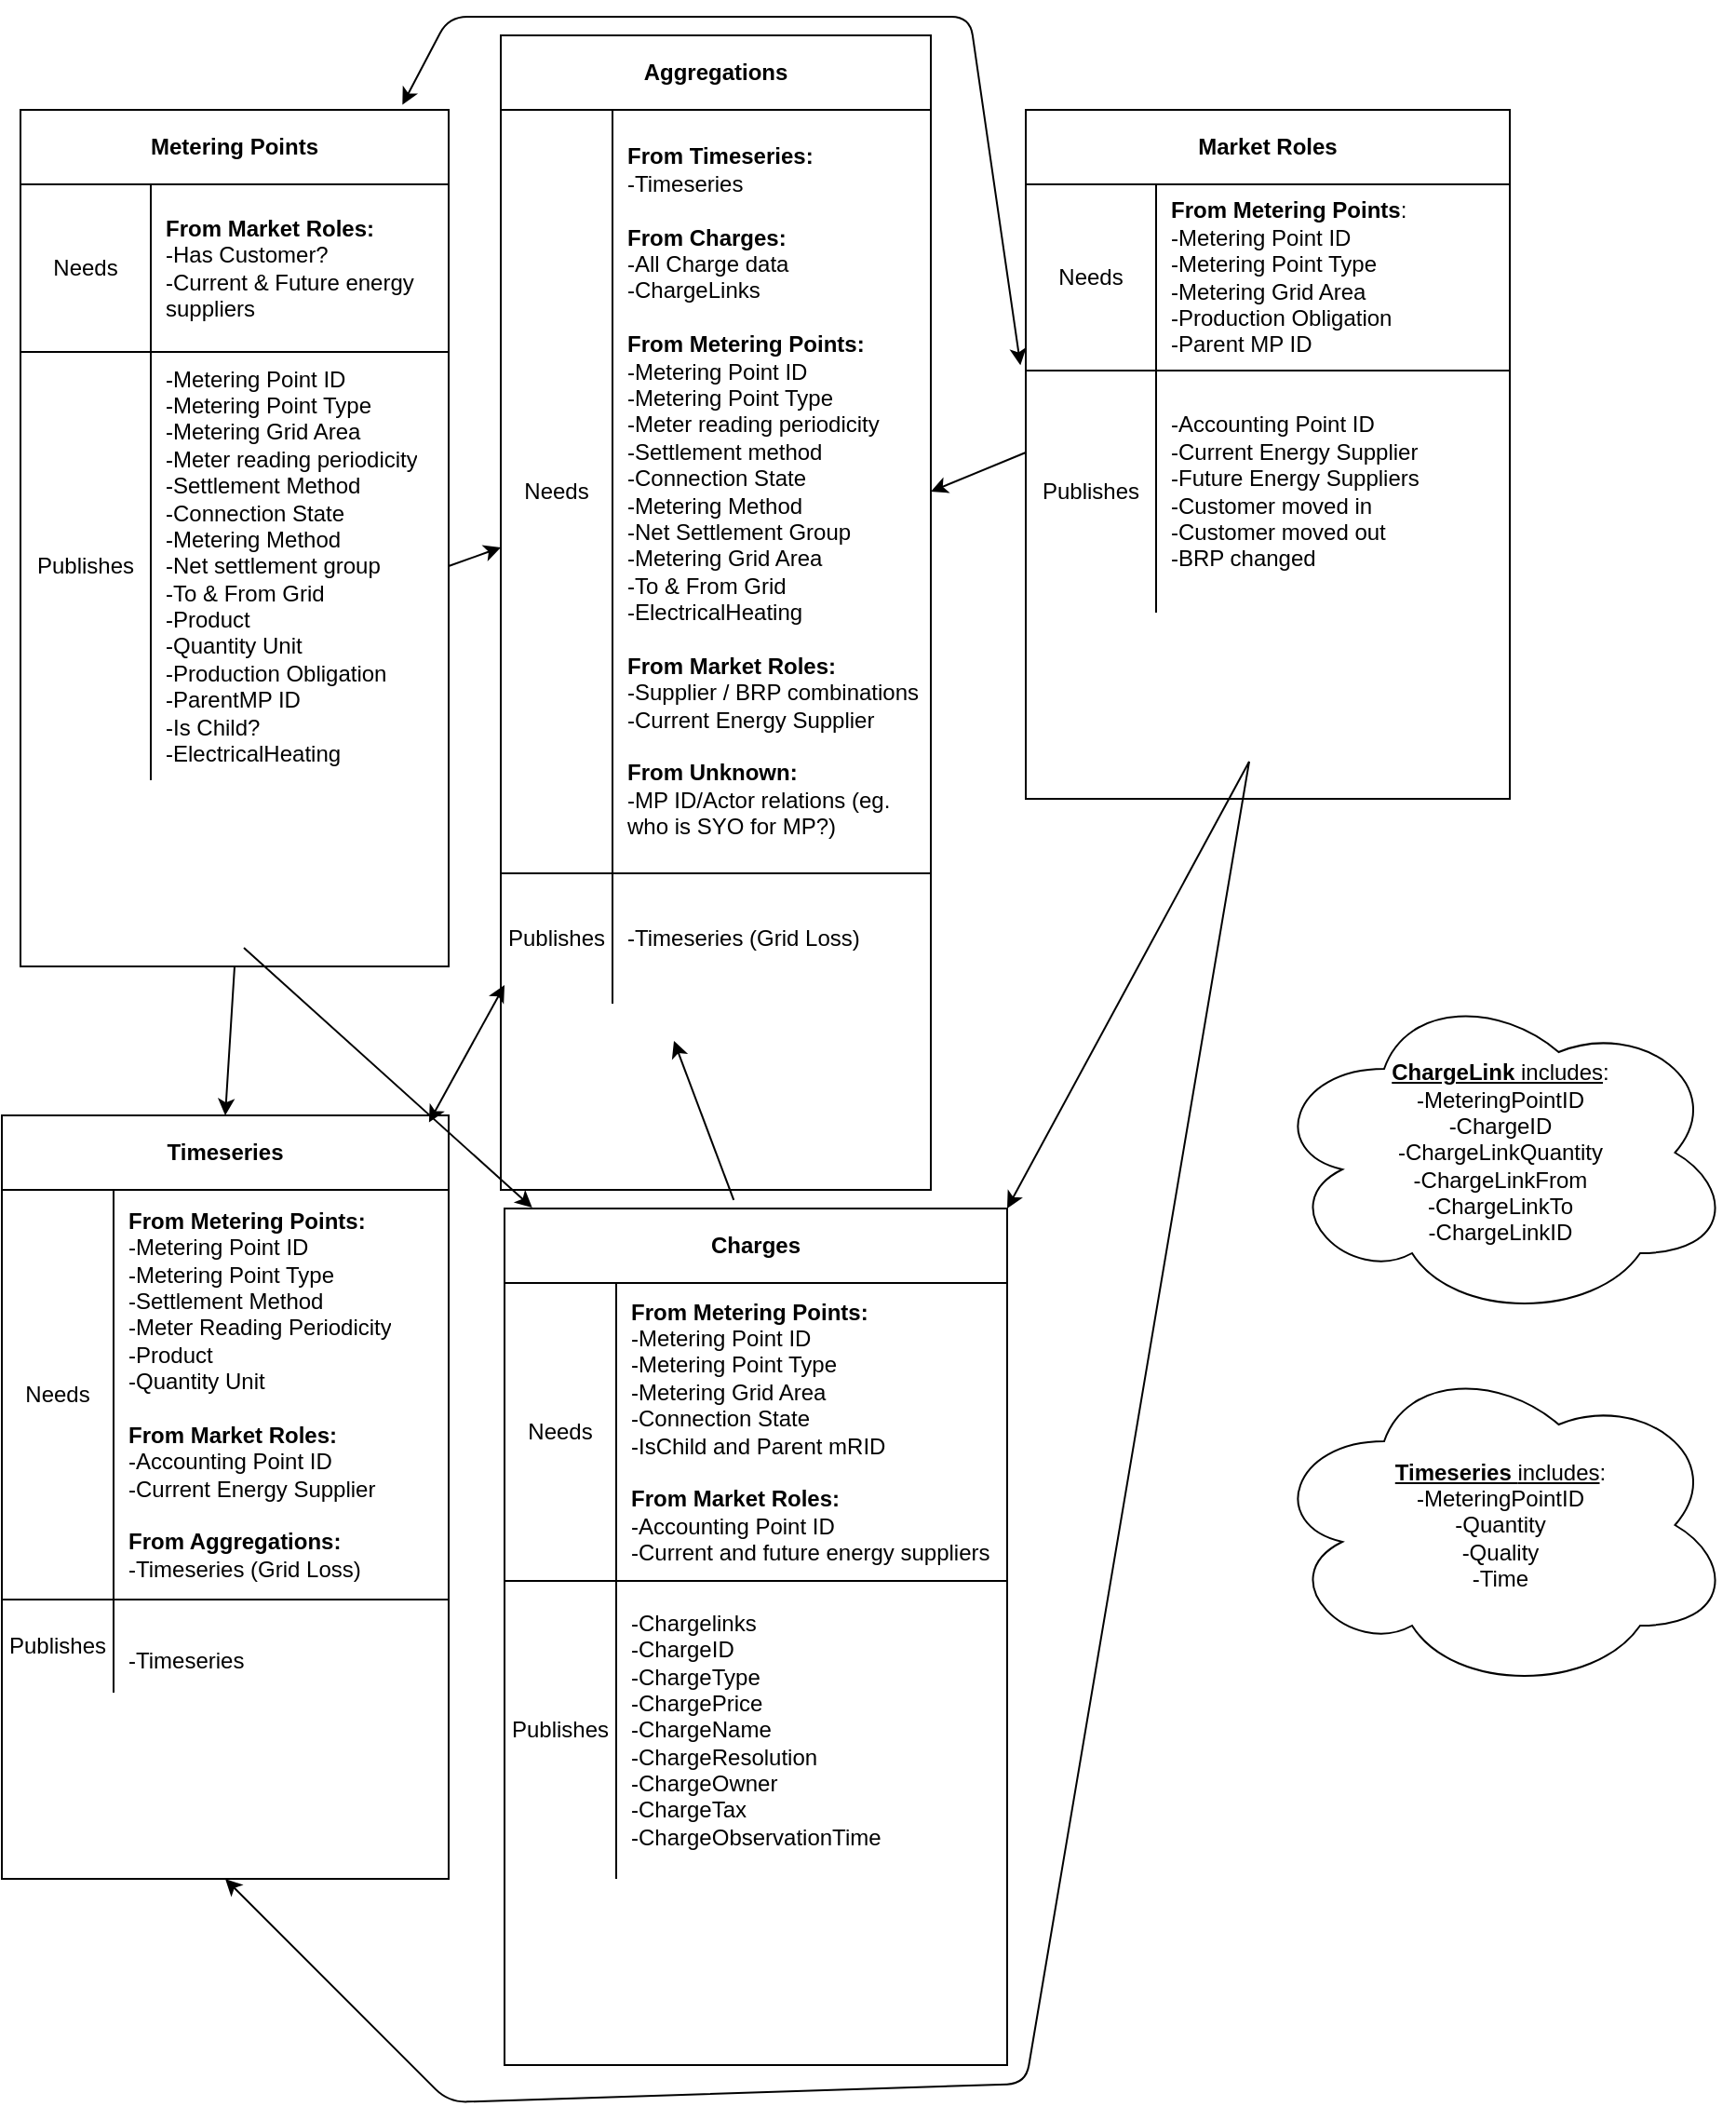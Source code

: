 <mxfile version="14.7.1" type="device"><diagram id="92r15I72fb07YGjZy0iK" name="Page-1"><mxGraphModel dx="2176" dy="1956" grid="1" gridSize="10" guides="1" tooltips="1" connect="1" arrows="1" fold="1" page="1" pageScale="1" pageWidth="827" pageHeight="1169" math="0" shadow="0"><root><mxCell id="0"/><mxCell id="1" parent="0"/><mxCell id="Mabt-3Se4oyptyURrfW0-4" value="Metering Points" style="shape=table;html=1;whiteSpace=wrap;startSize=40;container=1;collapsible=0;childLayout=tableLayout;fixedRows=1;rowLines=0;fontStyle=1;align=center;" parent="1" vertex="1"><mxGeometry x="40" y="20" width="230" height="460" as="geometry"/></mxCell><mxCell id="Mabt-3Se4oyptyURrfW0-5" value="" style="shape=partialRectangle;html=1;whiteSpace=wrap;collapsible=0;dropTarget=0;pointerEvents=0;fillColor=none;top=0;left=0;bottom=1;right=0;points=[[0,0.5],[1,0.5]];portConstraint=eastwest;" parent="Mabt-3Se4oyptyURrfW0-4" vertex="1"><mxGeometry y="40" width="230" height="90" as="geometry"/></mxCell><mxCell id="Mabt-3Se4oyptyURrfW0-6" value="Needs" style="shape=partialRectangle;html=1;whiteSpace=wrap;connectable=0;fillColor=none;top=0;left=0;bottom=0;right=0;overflow=hidden;" parent="Mabt-3Se4oyptyURrfW0-5" vertex="1"><mxGeometry width="70" height="90" as="geometry"/></mxCell><mxCell id="Mabt-3Se4oyptyURrfW0-7" value="&lt;b&gt;From Market Roles:&lt;/b&gt;&lt;br&gt;-Has Customer?&lt;br&gt;-Current &amp;amp; Future energy suppliers" style="shape=partialRectangle;html=1;whiteSpace=wrap;connectable=0;fillColor=none;top=0;left=0;bottom=0;right=0;align=left;spacingLeft=6;overflow=hidden;" parent="Mabt-3Se4oyptyURrfW0-5" vertex="1"><mxGeometry x="70" width="160" height="90" as="geometry"/></mxCell><mxCell id="Mabt-3Se4oyptyURrfW0-8" value="" style="shape=partialRectangle;html=1;whiteSpace=wrap;collapsible=0;dropTarget=0;pointerEvents=0;fillColor=none;top=0;left=0;bottom=0;right=0;points=[[0,0.5],[1,0.5]];portConstraint=eastwest;" parent="Mabt-3Se4oyptyURrfW0-4" vertex="1"><mxGeometry y="130" width="230" height="230" as="geometry"/></mxCell><mxCell id="Mabt-3Se4oyptyURrfW0-9" value="Publishes" style="shape=partialRectangle;html=1;whiteSpace=wrap;connectable=0;fillColor=none;top=0;left=0;bottom=0;right=0;overflow=hidden;" parent="Mabt-3Se4oyptyURrfW0-8" vertex="1"><mxGeometry width="70" height="230" as="geometry"/></mxCell><mxCell id="Mabt-3Se4oyptyURrfW0-10" value="-Metering Point ID&lt;br&gt;-Metering Point Type&lt;br&gt;-Metering Grid Area&lt;br&gt;-Meter reading periodicity&lt;br&gt;-Settlement Method&lt;br&gt;-Connection State&lt;br&gt;-Metering Method&lt;br&gt;-Net settlement group&lt;br&gt;-To &amp;amp; From Grid&lt;br&gt;-Product&lt;br&gt;-Quantity Unit&lt;br&gt;-Production Obligation&lt;br&gt;-ParentMP ID&lt;br&gt;-Is Child?&lt;br&gt;-ElectricalHeating" style="shape=partialRectangle;html=1;whiteSpace=wrap;connectable=0;fillColor=none;top=0;left=0;bottom=0;right=0;align=left;spacingLeft=6;overflow=hidden;" parent="Mabt-3Se4oyptyURrfW0-8" vertex="1"><mxGeometry x="70" width="160" height="230" as="geometry"/></mxCell><mxCell id="Mabt-3Se4oyptyURrfW0-14" value="Aggregations" style="shape=table;html=1;whiteSpace=wrap;startSize=40;container=1;collapsible=0;childLayout=tableLayout;fixedRows=1;rowLines=0;fontStyle=1;align=center;" parent="1" vertex="1"><mxGeometry x="298" y="-20" width="231" height="620" as="geometry"/></mxCell><mxCell id="Mabt-3Se4oyptyURrfW0-15" value="" style="shape=partialRectangle;html=1;whiteSpace=wrap;collapsible=0;dropTarget=0;pointerEvents=0;fillColor=none;top=0;left=0;bottom=1;right=0;points=[[0,0.5],[1,0.5]];portConstraint=eastwest;" parent="Mabt-3Se4oyptyURrfW0-14" vertex="1"><mxGeometry y="40" width="231" height="410" as="geometry"/></mxCell><mxCell id="Mabt-3Se4oyptyURrfW0-16" value="Needs" style="shape=partialRectangle;html=1;whiteSpace=wrap;connectable=0;fillColor=none;top=0;left=0;bottom=0;right=0;overflow=hidden;" parent="Mabt-3Se4oyptyURrfW0-15" vertex="1"><mxGeometry width="60" height="410" as="geometry"/></mxCell><mxCell id="Mabt-3Se4oyptyURrfW0-17" value="&lt;b&gt;From Timeseries:&lt;/b&gt;&lt;br&gt;-Timeseries&lt;br&gt;&lt;br&gt;&lt;b&gt;From Charges:&lt;/b&gt;&lt;br&gt;-All Charge data&lt;br&gt;-ChargeLinks&lt;br&gt;&lt;br&gt;&lt;b&gt;From Metering Points:&lt;/b&gt;&lt;br&gt;-Metering Point ID&lt;br&gt;-Metering Point Type&lt;br&gt;-Meter reading periodicity&lt;br&gt;-Settlement method&lt;br&gt;-Connection State&lt;br&gt;-Metering Method&lt;br&gt;-Net Settlement Group&lt;br&gt;-Metering Grid Area&lt;br&gt;-To &amp;amp; From Grid&lt;br&gt;-ElectricalHeating&lt;br&gt;&lt;br&gt;&lt;b&gt;From Market Roles:&lt;/b&gt;&lt;br&gt;-Supplier / BRP combinations&lt;br&gt;-Current Energy Supplier&lt;br&gt;&lt;br&gt;&lt;b&gt;From Unknown:&lt;br&gt;&lt;/b&gt;-MP ID/Actor relations (eg. who is SYO for MP?)" style="shape=partialRectangle;html=1;whiteSpace=wrap;connectable=0;fillColor=none;top=0;left=0;bottom=0;right=0;align=left;spacingLeft=6;overflow=hidden;" parent="Mabt-3Se4oyptyURrfW0-15" vertex="1"><mxGeometry x="60" width="171" height="410" as="geometry"/></mxCell><mxCell id="Mabt-3Se4oyptyURrfW0-18" value="" style="shape=partialRectangle;html=1;whiteSpace=wrap;collapsible=0;dropTarget=0;pointerEvents=0;fillColor=none;top=0;left=0;bottom=0;right=0;points=[[0,0.5],[1,0.5]];portConstraint=eastwest;" parent="Mabt-3Se4oyptyURrfW0-14" vertex="1"><mxGeometry y="450" width="231" height="70" as="geometry"/></mxCell><mxCell id="Mabt-3Se4oyptyURrfW0-19" value="Publishes" style="shape=partialRectangle;html=1;whiteSpace=wrap;connectable=0;fillColor=none;top=0;left=0;bottom=0;right=0;overflow=hidden;" parent="Mabt-3Se4oyptyURrfW0-18" vertex="1"><mxGeometry width="60" height="70" as="geometry"/></mxCell><mxCell id="Mabt-3Se4oyptyURrfW0-20" value="-Timeseries (Grid Loss)" style="shape=partialRectangle;html=1;whiteSpace=wrap;connectable=0;fillColor=none;top=0;left=0;bottom=0;right=0;align=left;spacingLeft=6;overflow=hidden;" parent="Mabt-3Se4oyptyURrfW0-18" vertex="1"><mxGeometry x="60" width="171" height="70" as="geometry"/></mxCell><mxCell id="Mabt-3Se4oyptyURrfW0-21" value="Market Roles" style="shape=table;html=1;whiteSpace=wrap;startSize=40;container=1;collapsible=0;childLayout=tableLayout;fixedRows=1;rowLines=0;fontStyle=1;align=center;" parent="1" vertex="1"><mxGeometry x="580" y="20" width="260" height="370" as="geometry"/></mxCell><mxCell id="Mabt-3Se4oyptyURrfW0-22" value="" style="shape=partialRectangle;html=1;whiteSpace=wrap;collapsible=0;dropTarget=0;pointerEvents=0;fillColor=none;top=0;left=0;bottom=1;right=0;points=[[0,0.5],[1,0.5]];portConstraint=eastwest;" parent="Mabt-3Se4oyptyURrfW0-21" vertex="1"><mxGeometry y="40" width="260" height="100" as="geometry"/></mxCell><mxCell id="Mabt-3Se4oyptyURrfW0-23" value="Needs" style="shape=partialRectangle;html=1;whiteSpace=wrap;connectable=0;fillColor=none;top=0;left=0;bottom=0;right=0;overflow=hidden;" parent="Mabt-3Se4oyptyURrfW0-22" vertex="1"><mxGeometry width="70" height="100" as="geometry"/></mxCell><mxCell id="Mabt-3Se4oyptyURrfW0-24" value="&lt;b&gt;From Metering Points&lt;/b&gt;:&lt;br&gt;-Metering Point ID&lt;br&gt;-Metering Point Type&lt;br&gt;-Metering Grid Area&lt;br&gt;-Production Obligation&lt;br&gt;-Parent MP ID" style="shape=partialRectangle;html=1;whiteSpace=wrap;connectable=0;fillColor=none;top=0;left=0;bottom=0;right=0;align=left;spacingLeft=6;overflow=hidden;" parent="Mabt-3Se4oyptyURrfW0-22" vertex="1"><mxGeometry x="70" width="190" height="100" as="geometry"/></mxCell><mxCell id="Mabt-3Se4oyptyURrfW0-25" value="" style="shape=partialRectangle;html=1;whiteSpace=wrap;collapsible=0;dropTarget=0;pointerEvents=0;fillColor=none;top=0;left=0;bottom=0;right=0;points=[[0,0.5],[1,0.5]];portConstraint=eastwest;" parent="Mabt-3Se4oyptyURrfW0-21" vertex="1"><mxGeometry y="140" width="260" height="130" as="geometry"/></mxCell><mxCell id="Mabt-3Se4oyptyURrfW0-26" value="Publishes" style="shape=partialRectangle;html=1;whiteSpace=wrap;connectable=0;fillColor=none;top=0;left=0;bottom=0;right=0;overflow=hidden;" parent="Mabt-3Se4oyptyURrfW0-25" vertex="1"><mxGeometry width="70" height="130" as="geometry"/></mxCell><mxCell id="Mabt-3Se4oyptyURrfW0-27" value="-Accounting Point ID&lt;br&gt;-Current Energy Supplier&lt;br&gt;-Future Energy Suppliers&lt;br&gt;-Customer moved in&lt;br&gt;-Customer moved out&lt;br&gt;-BRP changed" style="shape=partialRectangle;html=1;whiteSpace=wrap;connectable=0;fillColor=none;top=0;left=0;bottom=0;right=0;align=left;spacingLeft=6;overflow=hidden;" parent="Mabt-3Se4oyptyURrfW0-25" vertex="1"><mxGeometry x="70" width="190" height="130" as="geometry"/></mxCell><mxCell id="Mabt-3Se4oyptyURrfW0-28" value="Timeseries" style="shape=table;html=1;whiteSpace=wrap;startSize=40;container=1;collapsible=0;childLayout=tableLayout;fixedRows=1;rowLines=0;fontStyle=1;align=center;" parent="1" vertex="1"><mxGeometry x="30" y="560" width="240" height="410" as="geometry"/></mxCell><mxCell id="Mabt-3Se4oyptyURrfW0-29" value="" style="shape=partialRectangle;html=1;whiteSpace=wrap;collapsible=0;dropTarget=0;pointerEvents=0;fillColor=none;top=0;left=0;bottom=1;right=0;points=[[0,0.5],[1,0.5]];portConstraint=eastwest;" parent="Mabt-3Se4oyptyURrfW0-28" vertex="1"><mxGeometry y="40" width="240" height="220" as="geometry"/></mxCell><mxCell id="Mabt-3Se4oyptyURrfW0-30" value="Needs" style="shape=partialRectangle;html=1;whiteSpace=wrap;connectable=0;fillColor=none;top=0;left=0;bottom=0;right=0;overflow=hidden;" parent="Mabt-3Se4oyptyURrfW0-29" vertex="1"><mxGeometry width="60" height="220" as="geometry"/></mxCell><mxCell id="Mabt-3Se4oyptyURrfW0-31" value="&lt;b&gt;From Metering Points:&lt;/b&gt;&lt;br&gt;-Metering Point ID&lt;br&gt;-Metering Point Type&lt;br&gt;-Settlement Method&lt;br&gt;-Meter Reading Periodicity&lt;br&gt;-Product&lt;br&gt;-Quantity Unit&lt;br&gt;&lt;br&gt;&lt;b&gt;From Market Roles:&lt;br&gt;&lt;/b&gt;-Accounting Point ID&lt;br&gt;-Current Energy Supplier&lt;br&gt;&lt;br&gt;&lt;b&gt;From Aggregations:&lt;br&gt;&lt;/b&gt;-Timeseries (Grid Loss)" style="shape=partialRectangle;html=1;whiteSpace=wrap;connectable=0;fillColor=none;top=0;left=0;bottom=0;right=0;align=left;spacingLeft=6;overflow=hidden;" parent="Mabt-3Se4oyptyURrfW0-29" vertex="1"><mxGeometry x="60" width="180" height="220" as="geometry"/></mxCell><mxCell id="Mabt-3Se4oyptyURrfW0-32" value="" style="shape=partialRectangle;html=1;whiteSpace=wrap;collapsible=0;dropTarget=0;pointerEvents=0;fillColor=none;top=0;left=0;bottom=0;right=0;points=[[0,0.5],[1,0.5]];portConstraint=eastwest;" parent="Mabt-3Se4oyptyURrfW0-28" vertex="1"><mxGeometry y="260" width="240" height="50" as="geometry"/></mxCell><mxCell id="Mabt-3Se4oyptyURrfW0-33" value="Publishes" style="shape=partialRectangle;html=1;whiteSpace=wrap;connectable=0;fillColor=none;top=0;left=0;bottom=0;right=0;overflow=hidden;" parent="Mabt-3Se4oyptyURrfW0-32" vertex="1"><mxGeometry width="60" height="50" as="geometry"/></mxCell><mxCell id="Mabt-3Se4oyptyURrfW0-34" value="&lt;br&gt;-Timeseries" style="shape=partialRectangle;html=1;whiteSpace=wrap;connectable=0;fillColor=none;top=0;left=0;bottom=0;right=0;align=left;spacingLeft=6;overflow=hidden;" parent="Mabt-3Se4oyptyURrfW0-32" vertex="1"><mxGeometry x="60" width="180" height="50" as="geometry"/></mxCell><mxCell id="Mabt-3Se4oyptyURrfW0-35" value="Charges" style="shape=table;html=1;whiteSpace=wrap;startSize=40;container=1;collapsible=0;childLayout=tableLayout;fixedRows=1;rowLines=0;fontStyle=1;align=center;" parent="1" vertex="1"><mxGeometry x="300" y="610" width="270" height="460" as="geometry"/></mxCell><mxCell id="Mabt-3Se4oyptyURrfW0-36" value="" style="shape=partialRectangle;html=1;whiteSpace=wrap;collapsible=0;dropTarget=0;pointerEvents=0;fillColor=none;top=0;left=0;bottom=1;right=0;points=[[0,0.5],[1,0.5]];portConstraint=eastwest;" parent="Mabt-3Se4oyptyURrfW0-35" vertex="1"><mxGeometry y="40" width="270" height="160" as="geometry"/></mxCell><mxCell id="Mabt-3Se4oyptyURrfW0-37" value="Needs" style="shape=partialRectangle;html=1;whiteSpace=wrap;connectable=0;fillColor=none;top=0;left=0;bottom=0;right=0;overflow=hidden;" parent="Mabt-3Se4oyptyURrfW0-36" vertex="1"><mxGeometry width="60" height="160" as="geometry"/></mxCell><mxCell id="Mabt-3Se4oyptyURrfW0-38" value="&lt;b&gt;From Metering Points:&lt;/b&gt;&lt;br&gt;-Metering Point ID&lt;br&gt;-Metering Point Type&lt;br&gt;-Metering Grid Area&lt;br&gt;-Connection State&lt;br&gt;-IsChild and Parent mRID&lt;br&gt;&lt;b&gt;&lt;br&gt;From Market Roles:&lt;/b&gt;&lt;br&gt;-Accounting Point ID&lt;br&gt;-Current and future energy suppliers" style="shape=partialRectangle;html=1;whiteSpace=wrap;connectable=0;fillColor=none;top=0;left=0;bottom=0;right=0;align=left;spacingLeft=6;overflow=hidden;" parent="Mabt-3Se4oyptyURrfW0-36" vertex="1"><mxGeometry x="60" width="210" height="160" as="geometry"/></mxCell><mxCell id="Mabt-3Se4oyptyURrfW0-39" value="" style="shape=partialRectangle;html=1;whiteSpace=wrap;collapsible=0;dropTarget=0;pointerEvents=0;fillColor=none;top=0;left=0;bottom=0;right=0;points=[[0,0.5],[1,0.5]];portConstraint=eastwest;" parent="Mabt-3Se4oyptyURrfW0-35" vertex="1"><mxGeometry y="200" width="270" height="160" as="geometry"/></mxCell><mxCell id="Mabt-3Se4oyptyURrfW0-40" value="Publishes" style="shape=partialRectangle;html=1;whiteSpace=wrap;connectable=0;fillColor=none;top=0;left=0;bottom=0;right=0;overflow=hidden;" parent="Mabt-3Se4oyptyURrfW0-39" vertex="1"><mxGeometry width="60" height="160" as="geometry"/></mxCell><mxCell id="Mabt-3Se4oyptyURrfW0-41" value="-Chargelinks&lt;br&gt;-ChargeID&lt;br&gt;-ChargeType&lt;br&gt;-ChargePrice&lt;br&gt;-ChargeName&lt;br&gt;-ChargeResolution&lt;br&gt;-ChargeOwner&lt;br&gt;-ChargeTax&lt;br&gt;-ChargeObservationTime" style="shape=partialRectangle;html=1;whiteSpace=wrap;connectable=0;fillColor=none;top=0;left=0;bottom=0;right=0;align=left;spacingLeft=6;overflow=hidden;" parent="Mabt-3Se4oyptyURrfW0-39" vertex="1"><mxGeometry x="60" width="210" height="160" as="geometry"/></mxCell><mxCell id="Mabt-3Se4oyptyURrfW0-58" value="" style="endArrow=classic;html=1;exitX=1;exitY=0.5;exitDx=0;exitDy=0;" parent="1" source="Mabt-3Se4oyptyURrfW0-8" edge="1"><mxGeometry width="50" height="50" relative="1" as="geometry"><mxPoint x="390" y="400" as="sourcePoint"/><mxPoint x="298" y="255" as="targetPoint"/></mxGeometry></mxCell><mxCell id="Mabt-3Se4oyptyURrfW0-60" value="" style="endArrow=classic;startArrow=classic;html=1;exitX=0.956;exitY=0.009;exitDx=0;exitDy=0;exitPerimeter=0;" parent="1" source="Mabt-3Se4oyptyURrfW0-28" edge="1"><mxGeometry width="50" height="50" relative="1" as="geometry"><mxPoint x="230" y="630" as="sourcePoint"/><mxPoint x="300" y="490" as="targetPoint"/></mxGeometry></mxCell><mxCell id="Mabt-3Se4oyptyURrfW0-61" value="" style="endArrow=classic;html=1;exitX=0.456;exitY=-0.01;exitDx=0;exitDy=0;exitPerimeter=0;" parent="1" source="Mabt-3Se4oyptyURrfW0-35" edge="1"><mxGeometry width="50" height="50" relative="1" as="geometry"><mxPoint x="390" y="520" as="sourcePoint"/><mxPoint x="391" y="520" as="targetPoint"/></mxGeometry></mxCell><mxCell id="Mabt-3Se4oyptyURrfW0-63" value="" style="endArrow=classic;html=1;entryX=1;entryY=0.5;entryDx=0;entryDy=0;" parent="1" target="Mabt-3Se4oyptyURrfW0-15" edge="1"><mxGeometry width="50" height="50" relative="1" as="geometry"><mxPoint x="580" y="204" as="sourcePoint"/><mxPoint x="440" y="230" as="targetPoint"/></mxGeometry></mxCell><mxCell id="Mabt-3Se4oyptyURrfW0-65" value="" style="endArrow=classic;startArrow=classic;html=1;exitX=0.892;exitY=-0.006;exitDx=0;exitDy=0;exitPerimeter=0;entryX=-0.011;entryY=-0.022;entryDx=0;entryDy=0;entryPerimeter=0;" parent="1" source="Mabt-3Se4oyptyURrfW0-4" target="Mabt-3Se4oyptyURrfW0-25" edge="1"><mxGeometry width="50" height="50" relative="1" as="geometry"><mxPoint x="390" y="280" as="sourcePoint"/><mxPoint x="440" y="230" as="targetPoint"/><Array as="points"><mxPoint x="270" y="-30"/><mxPoint x="550" y="-30"/></Array></mxGeometry></mxCell><mxCell id="Mabt-3Se4oyptyURrfW0-69" value="" style="endArrow=classic;html=1;exitX=0.5;exitY=1;exitDx=0;exitDy=0;entryX=0.5;entryY=0;entryDx=0;entryDy=0;" parent="1" source="Mabt-3Se4oyptyURrfW0-4" target="Mabt-3Se4oyptyURrfW0-28" edge="1"><mxGeometry width="50" height="50" relative="1" as="geometry"><mxPoint x="390" y="520" as="sourcePoint"/><mxPoint x="440" y="470" as="targetPoint"/></mxGeometry></mxCell><mxCell id="Mabt-3Se4oyptyURrfW0-70" value="" style="endArrow=classic;html=1;entryX=0.055;entryY=-0.001;entryDx=0;entryDy=0;entryPerimeter=0;" parent="1" target="Mabt-3Se4oyptyURrfW0-35" edge="1"><mxGeometry width="50" height="50" relative="1" as="geometry"><mxPoint x="160" y="470" as="sourcePoint"/><mxPoint x="140" y="570" as="targetPoint"/></mxGeometry></mxCell><mxCell id="Mabt-3Se4oyptyURrfW0-71" value="" style="endArrow=classic;html=1;entryX=1;entryY=0;entryDx=0;entryDy=0;" parent="1" target="Mabt-3Se4oyptyURrfW0-35" edge="1"><mxGeometry width="50" height="50" relative="1" as="geometry"><mxPoint x="700" y="370" as="sourcePoint"/><mxPoint x="440" y="450" as="targetPoint"/></mxGeometry></mxCell><mxCell id="Mabt-3Se4oyptyURrfW0-72" value="" style="endArrow=classic;html=1;entryX=0.5;entryY=1;entryDx=0;entryDy=0;" parent="1" target="Mabt-3Se4oyptyURrfW0-28" edge="1"><mxGeometry width="50" height="50" relative="1" as="geometry"><mxPoint x="700" y="370" as="sourcePoint"/><mxPoint x="440" y="570" as="targetPoint"/><Array as="points"><mxPoint x="580" y="1080"/><mxPoint x="270" y="1090"/></Array></mxGeometry></mxCell><mxCell id="Mabt-3Se4oyptyURrfW0-73" value="&lt;u&gt;&lt;b&gt;ChargeLink &lt;/b&gt;includes&lt;/u&gt;:&lt;br&gt;-MeteringPointID&lt;br&gt;-ChargeID&lt;br&gt;-ChargeLinkQuantity&lt;br&gt;-ChargeLinkFrom&lt;br&gt;-ChargeLinkTo&lt;br&gt;-ChargeLinkID" style="ellipse;shape=cloud;whiteSpace=wrap;html=1;" parent="1" vertex="1"><mxGeometry x="710" y="490" width="250" height="180" as="geometry"/></mxCell><mxCell id="Mabt-3Se4oyptyURrfW0-74" value="&lt;u&gt;&lt;b&gt;Timeseries &lt;/b&gt;includes&lt;/u&gt;:&lt;br&gt;-MeteringPointID&lt;br&gt;-Quantity&lt;br&gt;-Quality&lt;br&gt;-Time" style="ellipse;shape=cloud;whiteSpace=wrap;html=1;" parent="1" vertex="1"><mxGeometry x="710" y="690" width="250" height="180" as="geometry"/></mxCell></root></mxGraphModel></diagram></mxfile>